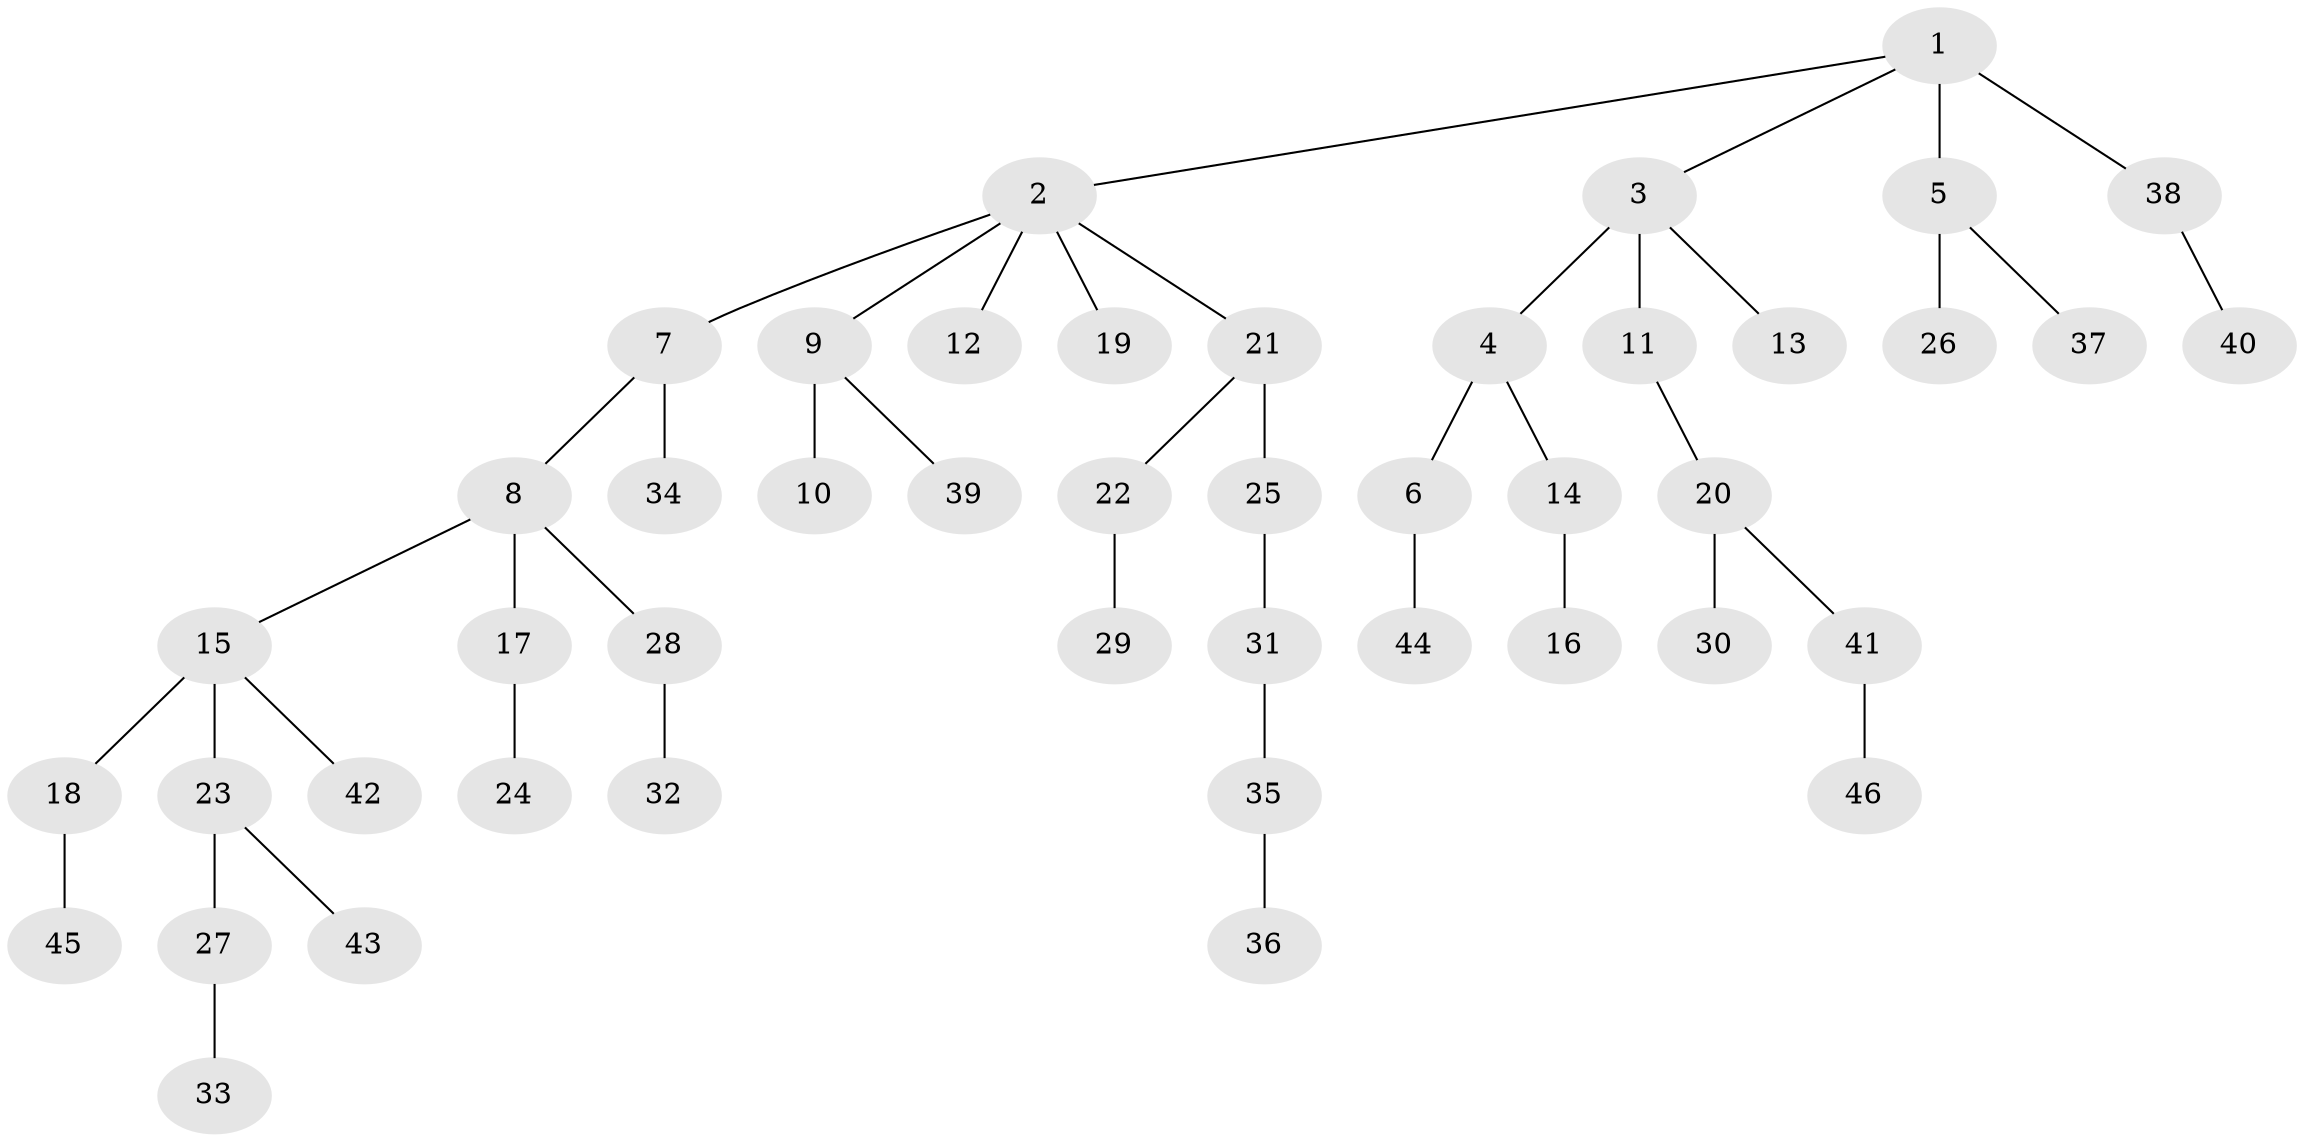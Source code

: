 // original degree distribution, {7: 0.011627906976744186, 6: 0.011627906976744186, 1: 0.5, 4: 0.046511627906976744, 2: 0.19767441860465115, 5: 0.023255813953488372, 3: 0.20930232558139536}
// Generated by graph-tools (version 1.1) at 2025/37/03/09/25 02:37:08]
// undirected, 46 vertices, 45 edges
graph export_dot {
graph [start="1"]
  node [color=gray90,style=filled];
  1;
  2;
  3;
  4;
  5;
  6;
  7;
  8;
  9;
  10;
  11;
  12;
  13;
  14;
  15;
  16;
  17;
  18;
  19;
  20;
  21;
  22;
  23;
  24;
  25;
  26;
  27;
  28;
  29;
  30;
  31;
  32;
  33;
  34;
  35;
  36;
  37;
  38;
  39;
  40;
  41;
  42;
  43;
  44;
  45;
  46;
  1 -- 2 [weight=1.0];
  1 -- 3 [weight=1.0];
  1 -- 5 [weight=3.0];
  1 -- 38 [weight=1.0];
  2 -- 7 [weight=1.0];
  2 -- 9 [weight=1.0];
  2 -- 12 [weight=1.0];
  2 -- 19 [weight=1.0];
  2 -- 21 [weight=1.0];
  3 -- 4 [weight=2.0];
  3 -- 11 [weight=1.0];
  3 -- 13 [weight=1.0];
  4 -- 6 [weight=1.0];
  4 -- 14 [weight=1.0];
  5 -- 26 [weight=1.0];
  5 -- 37 [weight=1.0];
  6 -- 44 [weight=1.0];
  7 -- 8 [weight=1.0];
  7 -- 34 [weight=2.0];
  8 -- 15 [weight=1.0];
  8 -- 17 [weight=1.0];
  8 -- 28 [weight=1.0];
  9 -- 10 [weight=1.0];
  9 -- 39 [weight=1.0];
  11 -- 20 [weight=1.0];
  14 -- 16 [weight=1.0];
  15 -- 18 [weight=2.0];
  15 -- 23 [weight=1.0];
  15 -- 42 [weight=1.0];
  17 -- 24 [weight=1.0];
  18 -- 45 [weight=2.0];
  20 -- 30 [weight=1.0];
  20 -- 41 [weight=1.0];
  21 -- 22 [weight=1.0];
  21 -- 25 [weight=1.0];
  22 -- 29 [weight=1.0];
  23 -- 27 [weight=1.0];
  23 -- 43 [weight=1.0];
  25 -- 31 [weight=1.0];
  27 -- 33 [weight=1.0];
  28 -- 32 [weight=1.0];
  31 -- 35 [weight=1.0];
  35 -- 36 [weight=1.0];
  38 -- 40 [weight=1.0];
  41 -- 46 [weight=1.0];
}
